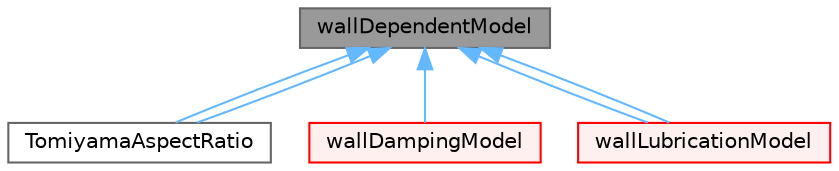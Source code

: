 digraph "wallDependentModel"
{
 // LATEX_PDF_SIZE
  bgcolor="transparent";
  edge [fontname=Helvetica,fontsize=10,labelfontname=Helvetica,labelfontsize=10];
  node [fontname=Helvetica,fontsize=10,shape=box,height=0.2,width=0.4];
  Node1 [id="Node000001",label="wallDependentModel",height=0.2,width=0.4,color="gray40", fillcolor="grey60", style="filled", fontcolor="black",tooltip="A class which provides on-demand creation and caching of wall distance and wall normal fields for use..."];
  Node1 -> Node2 [id="edge1_Node000001_Node000002",dir="back",color="steelblue1",style="solid",tooltip=" "];
  Node2 [id="Node000002",label="TomiyamaAspectRatio",height=0.2,width=0.4,color="gray40", fillcolor="white", style="filled",URL="$classFoam_1_1aspectRatioModels_1_1TomiyamaAspectRatio.html",tooltip="Aspect ratio model of Tomiyama."];
  Node1 -> Node2 [id="edge2_Node000001_Node000002",dir="back",color="steelblue1",style="solid",tooltip=" "];
  Node1 -> Node3 [id="edge3_Node000001_Node000003",dir="back",color="steelblue1",style="solid",tooltip=" "];
  Node3 [id="Node000003",label="wallDampingModel",height=0.2,width=0.4,color="red", fillcolor="#FFF0F0", style="filled",URL="$classFoam_1_1wallDampingModel.html",tooltip=" "];
  Node1 -> Node9 [id="edge4_Node000001_Node000009",dir="back",color="steelblue1",style="solid",tooltip=" "];
  Node9 [id="Node000009",label="wallLubricationModel",height=0.2,width=0.4,color="red", fillcolor="#FFF0F0", style="filled",URL="$classFoam_1_1wallLubricationModel.html",tooltip=" "];
  Node1 -> Node9 [id="edge5_Node000001_Node000009",dir="back",color="steelblue1",style="solid",tooltip=" "];
}
